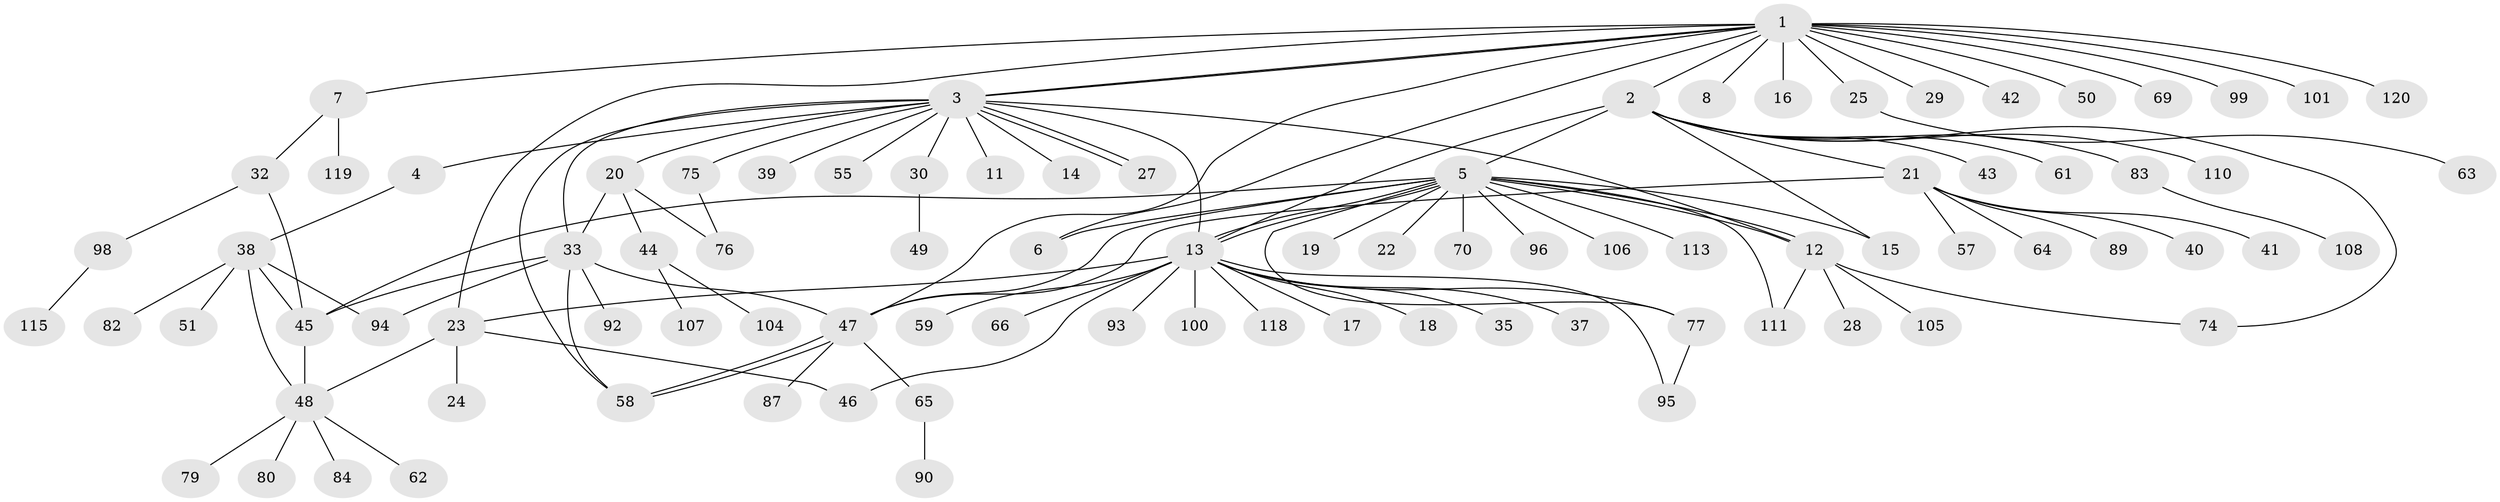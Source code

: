 // original degree distribution, {18: 0.016666666666666666, 11: 0.008333333333333333, 17: 0.016666666666666666, 3: 0.041666666666666664, 2: 0.25833333333333336, 1: 0.5583333333333333, 8: 0.025, 4: 0.03333333333333333, 5: 0.016666666666666666, 7: 0.025}
// Generated by graph-tools (version 1.1) at 2025/41/03/06/25 10:41:48]
// undirected, 90 vertices, 118 edges
graph export_dot {
graph [start="1"]
  node [color=gray90,style=filled];
  1 [super="+26"];
  2 [super="+81"];
  3 [super="+54"];
  4 [super="+60"];
  5 [super="+9"];
  6;
  7 [super="+10"];
  8;
  11;
  12 [super="+34"];
  13 [super="+88"];
  14;
  15 [super="+112"];
  16;
  17;
  18;
  19;
  20 [super="+56"];
  21 [super="+116"];
  22;
  23 [super="+67"];
  24;
  25;
  27;
  28;
  29;
  30 [super="+31"];
  32 [super="+36"];
  33 [super="+86"];
  35 [super="+91"];
  37;
  38 [super="+102"];
  39;
  40;
  41 [super="+117"];
  42 [super="+72"];
  43;
  44 [super="+71"];
  45 [super="+52"];
  46;
  47 [super="+53"];
  48 [super="+68"];
  49;
  50;
  51;
  55;
  57;
  58 [super="+73"];
  59;
  61;
  62;
  63;
  64;
  65;
  66 [super="+103"];
  69;
  70;
  74;
  75 [super="+78"];
  76;
  77 [super="+97"];
  79 [super="+109"];
  80 [super="+85"];
  82;
  83;
  84;
  87;
  89;
  90;
  92;
  93;
  94;
  95;
  96;
  98;
  99;
  100;
  101 [super="+114"];
  104;
  105;
  106;
  107;
  108;
  110;
  111;
  113;
  115;
  118;
  119;
  120;
  1 -- 2;
  1 -- 3;
  1 -- 3;
  1 -- 6;
  1 -- 7;
  1 -- 8;
  1 -- 16;
  1 -- 25;
  1 -- 29;
  1 -- 42;
  1 -- 50;
  1 -- 69;
  1 -- 99;
  1 -- 101;
  1 -- 120;
  1 -- 23;
  1 -- 47;
  2 -- 5;
  2 -- 13;
  2 -- 15;
  2 -- 21;
  2 -- 43;
  2 -- 61;
  2 -- 74;
  2 -- 83;
  2 -- 110;
  3 -- 4;
  3 -- 11;
  3 -- 12;
  3 -- 13;
  3 -- 14;
  3 -- 20;
  3 -- 27;
  3 -- 27;
  3 -- 30;
  3 -- 33;
  3 -- 39;
  3 -- 55;
  3 -- 58;
  3 -- 75;
  4 -- 38;
  5 -- 6;
  5 -- 12;
  5 -- 12;
  5 -- 13;
  5 -- 13;
  5 -- 19;
  5 -- 22;
  5 -- 45;
  5 -- 47;
  5 -- 70;
  5 -- 96;
  5 -- 106;
  5 -- 111;
  5 -- 113;
  5 -- 77;
  5 -- 15;
  7 -- 119;
  7 -- 32;
  12 -- 28;
  12 -- 74;
  12 -- 105;
  12 -- 111;
  13 -- 17;
  13 -- 18;
  13 -- 23;
  13 -- 35;
  13 -- 37;
  13 -- 46;
  13 -- 59;
  13 -- 66;
  13 -- 77;
  13 -- 93;
  13 -- 95;
  13 -- 100;
  13 -- 118;
  20 -- 44;
  20 -- 76;
  20 -- 33;
  21 -- 40;
  21 -- 41;
  21 -- 47;
  21 -- 57;
  21 -- 64;
  21 -- 89;
  23 -- 24;
  23 -- 46;
  23 -- 48;
  25 -- 63;
  30 -- 49;
  32 -- 98;
  32 -- 45;
  33 -- 45;
  33 -- 47;
  33 -- 58;
  33 -- 92;
  33 -- 94;
  38 -- 48;
  38 -- 51;
  38 -- 82;
  38 -- 94;
  38 -- 45;
  44 -- 104;
  44 -- 107;
  45 -- 48;
  47 -- 58;
  47 -- 58;
  47 -- 65;
  47 -- 87;
  48 -- 62;
  48 -- 79;
  48 -- 80;
  48 -- 84;
  65 -- 90;
  75 -- 76;
  77 -- 95;
  83 -- 108;
  98 -- 115;
}

